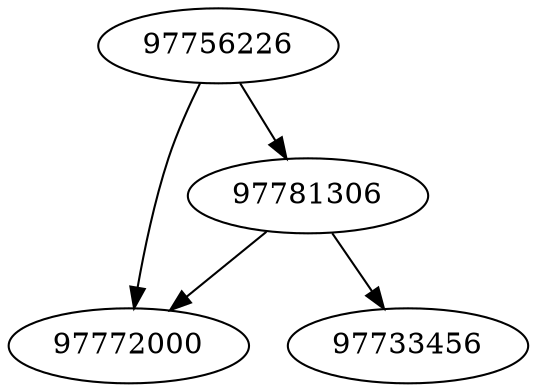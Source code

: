 strict digraph  {
97772000;
97756226;
97733456;
97781306;
97756226 -> 97772000;
97756226 -> 97781306;
97781306 -> 97772000;
97781306 -> 97733456;
}
